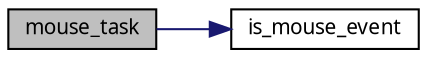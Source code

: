 digraph G
{
  edge [fontname="FreeSans.ttf",fontsize=10,labelfontname="FreeSans.ttf",labelfontsize=10];
  node [fontname="FreeSans.ttf",fontsize=10,shape=record];
  rankdir=LR;
  Node1 [label="mouse_task",height=0.2,width=0.4,color="black", fillcolor="grey75", style="filled" fontcolor="black"];
  Node1 -> Node2 [color="midnightblue",fontsize=10,style="solid",fontname="FreeSans.ttf"];
  Node2 [label="is_mouse_event",height=0.2,width=0.4,color="black", fillcolor="white", style="filled",URL="$a00025.html#2f0bcb9627f1e230574ec5e01d14b175",tooltip="This function checks the board interface and fill the HID mouse report."];
}
